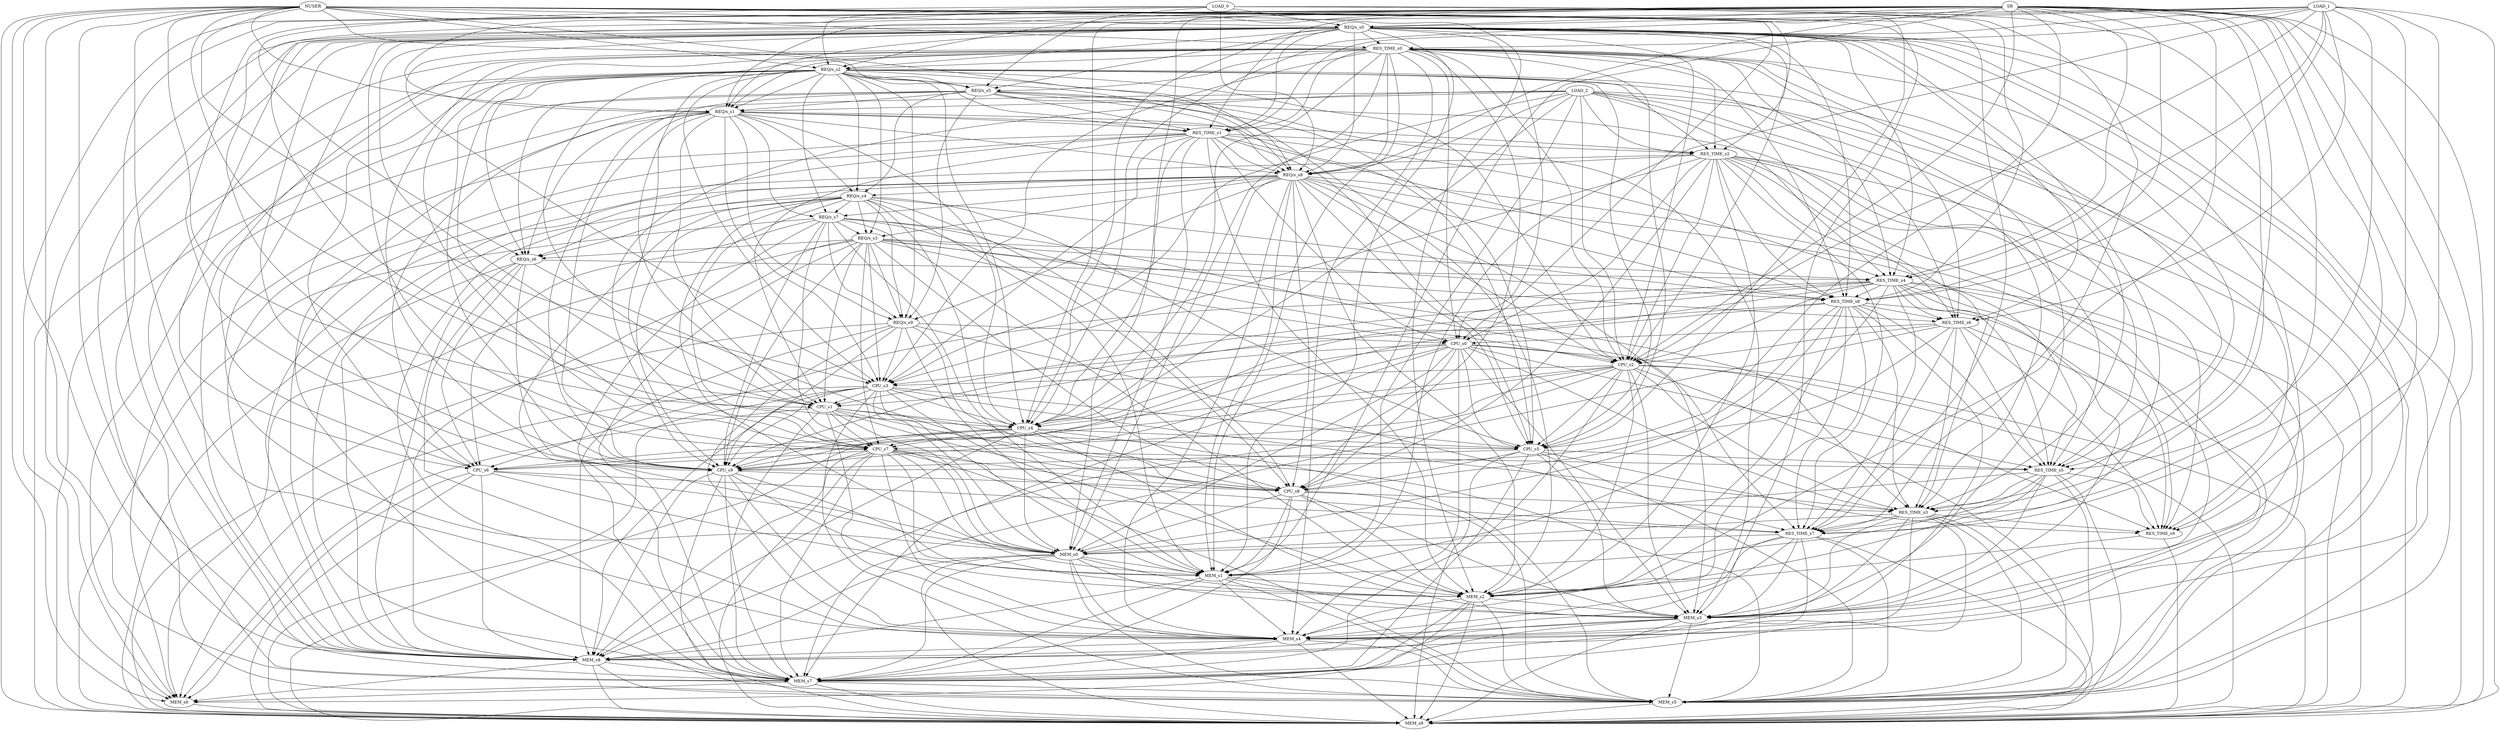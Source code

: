strict digraph "" {
	NUSER -> "REQ/s_s0";
	NUSER -> RES_TIME_s0;
	NUSER -> CPU_s0;
	NUSER -> "REQ/s_s1";
	NUSER -> CPU_s1;
	NUSER -> "REQ/s_s2";
	NUSER -> CPU_s2;
	NUSER -> MEM_s2;
	NUSER -> CPU_s3;
	NUSER -> MEM_s3;
	NUSER -> CPU_s4;
	NUSER -> MEM_s4;
	NUSER -> "REQ/s_s5";
	NUSER -> CPU_s5;
	NUSER -> MEM_s5;
	NUSER -> MEM_s6;
	NUSER -> RES_TIME_s7;
	NUSER -> MEM_s7;
	NUSER -> "REQ/s_s8";
	NUSER -> MEM_s8;
	NUSER -> MEM_s9;
	LOAD_0 -> "REQ/s_s0";
	LOAD_0 -> "REQ/s_s1";
	LOAD_0 -> "REQ/s_s2";
	LOAD_0 -> RES_TIME_s3;
	LOAD_0 -> "REQ/s_s5";
	LOAD_0 -> "REQ/s_s6";
	LOAD_0 -> RES_TIME_s7;
	LOAD_0 -> "REQ/s_s8";
	LOAD_0 -> RES_TIME_s8;
	LOAD_1 -> "REQ/s_s0";
	LOAD_1 -> RES_TIME_s0;
	LOAD_1 -> RES_TIME_s1;
	LOAD_1 -> CPU_s1;
	LOAD_1 -> MEM_s1;
	LOAD_1 -> CPU_s2;
	LOAD_1 -> RES_TIME_s4;
	LOAD_1 -> CPU_s4;
	LOAD_1 -> RES_TIME_s5;
	LOAD_1 -> RES_TIME_s6;
	LOAD_1 -> RES_TIME_s7;
	LOAD_1 -> RES_TIME_s8;
	LOAD_1 -> RES_TIME_s9;
	LOAD_1 -> MEM_s9;
	LOAD_2 -> "REQ/s_s1";
	LOAD_2 -> MEM_s1;
	LOAD_2 -> RES_TIME_s2;
	LOAD_2 -> CPU_s2;
	LOAD_2 -> RES_TIME_s3;
	LOAD_2 -> CPU_s3;
	LOAD_2 -> RES_TIME_s4;
	LOAD_2 -> CPU_s4;
	LOAD_2 -> RES_TIME_s5;
	LOAD_2 -> RES_TIME_s6;
	LOAD_2 -> "REQ/s_s8";
	LOAD_2 -> MEM_s8;
	LOAD_2 -> RES_TIME_s9;
	LOAD_2 -> CPU_s9;
	SR -> "REQ/s_s0";
	SR -> MEM_s0;
	SR -> "REQ/s_s1";
	SR -> RES_TIME_s1;
	SR -> MEM_s1;
	SR -> "REQ/s_s2";
	SR -> CPU_s2;
	SR -> MEM_s2;
	SR -> MEM_s3;
	SR -> RES_TIME_s4;
	SR -> CPU_s4;
	SR -> MEM_s4;
	SR -> RES_TIME_s5;
	SR -> CPU_s5;
	SR -> MEM_s5;
	SR -> MEM_s6;
	SR -> RES_TIME_s7;
	SR -> CPU_s7;
	SR -> MEM_s7;
	SR -> "REQ/s_s8";
	SR -> RES_TIME_s8;
	SR -> RES_TIME_s9;
	SR -> CPU_s9;
	SR -> MEM_s9;
	"REQ/s_s0" -> RES_TIME_s0;
	"REQ/s_s0" -> CPU_s0;
	"REQ/s_s0" -> MEM_s0;
	"REQ/s_s0" -> "REQ/s_s1";
	"REQ/s_s0" -> RES_TIME_s1;
	"REQ/s_s0" -> CPU_s1;
	"REQ/s_s0" -> MEM_s1;
	"REQ/s_s0" -> "REQ/s_s2";
	"REQ/s_s0" -> RES_TIME_s2;
	"REQ/s_s0" -> CPU_s2;
	"REQ/s_s0" -> RES_TIME_s3;
	"REQ/s_s0" -> CPU_s3;
	"REQ/s_s0" -> MEM_s3;
	"REQ/s_s0" -> RES_TIME_s4;
	"REQ/s_s0" -> CPU_s4;
	"REQ/s_s0" -> MEM_s4;
	"REQ/s_s0" -> "REQ/s_s5";
	"REQ/s_s0" -> MEM_s5;
	"REQ/s_s0" -> RES_TIME_s6;
	"REQ/s_s0" -> CPU_s6;
	"REQ/s_s0" -> MEM_s6;
	"REQ/s_s0" -> RES_TIME_s7;
	"REQ/s_s0" -> CPU_s7;
	"REQ/s_s0" -> MEM_s7;
	"REQ/s_s0" -> "REQ/s_s8";
	"REQ/s_s0" -> RES_TIME_s8;
	"REQ/s_s0" -> MEM_s8;
	"REQ/s_s0" -> CPU_s9;
	"REQ/s_s0" -> MEM_s9;
	RES_TIME_s0 -> CPU_s0;
	RES_TIME_s0 -> MEM_s0;
	RES_TIME_s0 -> "REQ/s_s1";
	RES_TIME_s0 -> RES_TIME_s1;
	RES_TIME_s0 -> CPU_s1;
	RES_TIME_s0 -> MEM_s1;
	RES_TIME_s0 -> "REQ/s_s2";
	RES_TIME_s0 -> RES_TIME_s2;
	RES_TIME_s0 -> CPU_s2;
	RES_TIME_s0 -> RES_TIME_s3;
	RES_TIME_s0 -> CPU_s3;
	RES_TIME_s0 -> RES_TIME_s4;
	RES_TIME_s0 -> CPU_s4;
	RES_TIME_s0 -> MEM_s4;
	RES_TIME_s0 -> "REQ/s_s5";
	RES_TIME_s0 -> RES_TIME_s5;
	RES_TIME_s0 -> CPU_s5;
	RES_TIME_s0 -> RES_TIME_s6;
	RES_TIME_s0 -> CPU_s6;
	RES_TIME_s0 -> CPU_s7;
	RES_TIME_s0 -> "REQ/s_s8";
	RES_TIME_s0 -> RES_TIME_s8;
	RES_TIME_s0 -> CPU_s8;
	RES_TIME_s0 -> MEM_s8;
	RES_TIME_s0 -> CPU_s9;
	RES_TIME_s0 -> MEM_s9;
	CPU_s0 -> MEM_s0;
	CPU_s0 -> CPU_s1;
	CPU_s0 -> CPU_s2;
	CPU_s0 -> RES_TIME_s3;
	CPU_s0 -> MEM_s3;
	CPU_s0 -> CPU_s4;
	CPU_s0 -> MEM_s4;
	CPU_s0 -> RES_TIME_s5;
	CPU_s0 -> CPU_s5;
	CPU_s0 -> MEM_s7;
	CPU_s0 -> CPU_s8;
	CPU_s0 -> CPU_s9;
	CPU_s0 -> MEM_s9;
	MEM_s0 -> MEM_s1;
	MEM_s0 -> MEM_s2;
	MEM_s0 -> MEM_s3;
	MEM_s0 -> MEM_s4;
	MEM_s0 -> MEM_s5;
	MEM_s0 -> MEM_s7;
	MEM_s0 -> MEM_s8;
	MEM_s0 -> MEM_s9;
	"REQ/s_s1" -> RES_TIME_s1;
	"REQ/s_s1" -> CPU_s1;
	"REQ/s_s1" -> RES_TIME_s2;
	"REQ/s_s1" -> CPU_s3;
	"REQ/s_s1" -> "REQ/s_s4";
	"REQ/s_s1" -> CPU_s4;
	"REQ/s_s1" -> CPU_s5;
	"REQ/s_s1" -> MEM_s5;
	"REQ/s_s1" -> "REQ/s_s6";
	"REQ/s_s1" -> CPU_s6;
	"REQ/s_s1" -> "REQ/s_s7";
	"REQ/s_s1" -> CPU_s7;
	"REQ/s_s1" -> "REQ/s_s8";
	"REQ/s_s1" -> "REQ/s_s9";
	"REQ/s_s1" -> CPU_s9;
	RES_TIME_s1 -> CPU_s0;
	RES_TIME_s1 -> MEM_s0;
	RES_TIME_s1 -> CPU_s1;
	RES_TIME_s1 -> RES_TIME_s2;
	RES_TIME_s1 -> MEM_s2;
	RES_TIME_s1 -> CPU_s3;
	RES_TIME_s1 -> RES_TIME_s4;
	RES_TIME_s1 -> CPU_s4;
	RES_TIME_s1 -> CPU_s5;
	RES_TIME_s1 -> MEM_s6;
	RES_TIME_s1 -> MEM_s7;
	RES_TIME_s1 -> "REQ/s_s8";
	RES_TIME_s1 -> RES_TIME_s8;
	RES_TIME_s1 -> MEM_s8;
	CPU_s1 -> MEM_s0;
	CPU_s1 -> CPU_s4;
	CPU_s1 -> MEM_s4;
	CPU_s1 -> CPU_s5;
	CPU_s1 -> MEM_s5;
	CPU_s1 -> MEM_s6;
	CPU_s1 -> CPU_s7;
	CPU_s1 -> MEM_s7;
	CPU_s1 -> CPU_s8;
	MEM_s1 -> MEM_s2;
	MEM_s1 -> MEM_s3;
	MEM_s1 -> MEM_s4;
	MEM_s1 -> MEM_s5;
	MEM_s1 -> MEM_s7;
	MEM_s1 -> MEM_s8;
	"REQ/s_s2" -> "REQ/s_s1";
	"REQ/s_s2" -> RES_TIME_s1;
	"REQ/s_s2" -> CPU_s1;
	"REQ/s_s2" -> RES_TIME_s2;
	"REQ/s_s2" -> CPU_s2;
	"REQ/s_s2" -> MEM_s2;
	"REQ/s_s2" -> "REQ/s_s3";
	"REQ/s_s2" -> CPU_s3;
	"REQ/s_s2" -> MEM_s3;
	"REQ/s_s2" -> "REQ/s_s4";
	"REQ/s_s2" -> CPU_s4;
	"REQ/s_s2" -> "REQ/s_s5";
	"REQ/s_s2" -> CPU_s5;
	"REQ/s_s2" -> MEM_s5;
	"REQ/s_s2" -> "REQ/s_s6";
	"REQ/s_s2" -> CPU_s6;
	"REQ/s_s2" -> MEM_s6;
	"REQ/s_s2" -> "REQ/s_s7";
	"REQ/s_s2" -> CPU_s7;
	"REQ/s_s2" -> "REQ/s_s8";
	"REQ/s_s2" -> "REQ/s_s9";
	"REQ/s_s2" -> CPU_s9;
	"REQ/s_s2" -> MEM_s9;
	RES_TIME_s2 -> CPU_s0;
	RES_TIME_s2 -> CPU_s2;
	RES_TIME_s2 -> MEM_s2;
	RES_TIME_s2 -> RES_TIME_s3;
	RES_TIME_s2 -> CPU_s3;
	RES_TIME_s2 -> MEM_s3;
	RES_TIME_s2 -> MEM_s5;
	RES_TIME_s2 -> RES_TIME_s6;
	RES_TIME_s2 -> RES_TIME_s7;
	RES_TIME_s2 -> "REQ/s_s8";
	RES_TIME_s2 -> RES_TIME_s8;
	RES_TIME_s2 -> CPU_s8;
	RES_TIME_s2 -> MEM_s8;
	RES_TIME_s2 -> RES_TIME_s9;
	RES_TIME_s2 -> MEM_s9;
	CPU_s2 -> MEM_s2;
	CPU_s2 -> RES_TIME_s3;
	CPU_s2 -> CPU_s3;
	CPU_s2 -> MEM_s3;
	CPU_s2 -> CPU_s4;
	CPU_s2 -> CPU_s5;
	CPU_s2 -> MEM_s5;
	CPU_s2 -> CPU_s6;
	CPU_s2 -> CPU_s7;
	CPU_s2 -> MEM_s7;
	CPU_s2 -> MEM_s8;
	CPU_s2 -> RES_TIME_s9;
	CPU_s2 -> MEM_s9;
	MEM_s2 -> MEM_s3;
	MEM_s2 -> MEM_s4;
	MEM_s2 -> MEM_s5;
	MEM_s2 -> MEM_s6;
	MEM_s2 -> MEM_s7;
	MEM_s2 -> MEM_s9;
	"REQ/s_s3" -> CPU_s0;
	"REQ/s_s3" -> CPU_s1;
	"REQ/s_s3" -> RES_TIME_s3;
	"REQ/s_s3" -> CPU_s3;
	"REQ/s_s3" -> RES_TIME_s4;
	"REQ/s_s3" -> "REQ/s_s6";
	"REQ/s_s3" -> RES_TIME_s6;
	"REQ/s_s3" -> MEM_s6;
	"REQ/s_s3" -> CPU_s7;
	"REQ/s_s3" -> MEM_s7;
	"REQ/s_s3" -> RES_TIME_s8;
	"REQ/s_s3" -> CPU_s8;
	"REQ/s_s3" -> MEM_s8;
	"REQ/s_s3" -> "REQ/s_s9";
	"REQ/s_s3" -> CPU_s9;
	RES_TIME_s3 -> MEM_s0;
	RES_TIME_s3 -> MEM_s3;
	RES_TIME_s3 -> MEM_s4;
	RES_TIME_s3 -> MEM_s5;
	RES_TIME_s3 -> RES_TIME_s7;
	RES_TIME_s3 -> MEM_s7;
	RES_TIME_s3 -> MEM_s8;
	RES_TIME_s3 -> RES_TIME_s9;
	RES_TIME_s3 -> MEM_s9;
	CPU_s3 -> MEM_s0;
	CPU_s3 -> CPU_s1;
	CPU_s3 -> MEM_s1;
	CPU_s3 -> MEM_s2;
	CPU_s3 -> RES_TIME_s3;
	CPU_s3 -> CPU_s4;
	CPU_s3 -> CPU_s5;
	CPU_s3 -> MEM_s5;
	CPU_s3 -> MEM_s6;
	CPU_s3 -> MEM_s8;
	CPU_s3 -> CPU_s9;
	CPU_s3 -> MEM_s9;
	MEM_s3 -> MEM_s4;
	MEM_s3 -> MEM_s5;
	MEM_s3 -> MEM_s7;
	MEM_s3 -> MEM_s8;
	MEM_s3 -> MEM_s9;
	"REQ/s_s4" -> MEM_s0;
	"REQ/s_s4" -> MEM_s1;
	"REQ/s_s4" -> "REQ/s_s3";
	"REQ/s_s4" -> CPU_s4;
	"REQ/s_s4" -> CPU_s5;
	"REQ/s_s4" -> "REQ/s_s6";
	"REQ/s_s4" -> "REQ/s_s7";
	"REQ/s_s4" -> CPU_s7;
	"REQ/s_s4" -> MEM_s7;
	"REQ/s_s4" -> RES_TIME_s8;
	"REQ/s_s4" -> CPU_s8;
	"REQ/s_s4" -> MEM_s8;
	"REQ/s_s4" -> "REQ/s_s9";
	"REQ/s_s4" -> CPU_s9;
	RES_TIME_s4 -> CPU_s1;
	RES_TIME_s4 -> MEM_s1;
	RES_TIME_s4 -> CPU_s2;
	RES_TIME_s4 -> MEM_s3;
	RES_TIME_s4 -> MEM_s4;
	RES_TIME_s4 -> RES_TIME_s5;
	RES_TIME_s4 -> MEM_s5;
	RES_TIME_s4 -> RES_TIME_s6;
	RES_TIME_s4 -> CPU_s6;
	RES_TIME_s4 -> RES_TIME_s7;
	RES_TIME_s4 -> CPU_s7;
	RES_TIME_s4 -> RES_TIME_s8;
	RES_TIME_s4 -> CPU_s9;
	RES_TIME_s4 -> MEM_s9;
	CPU_s4 -> MEM_s0;
	CPU_s4 -> MEM_s3;
	CPU_s4 -> CPU_s5;
	CPU_s4 -> MEM_s5;
	CPU_s4 -> CPU_s6;
	CPU_s4 -> CPU_s7;
	CPU_s4 -> CPU_s8;
	CPU_s4 -> MEM_s8;
	CPU_s4 -> CPU_s9;
	CPU_s4 -> MEM_s9;
	MEM_s4 -> MEM_s5;
	MEM_s4 -> MEM_s7;
	MEM_s4 -> MEM_s8;
	MEM_s4 -> MEM_s9;
	"REQ/s_s5" -> "REQ/s_s1";
	"REQ/s_s5" -> RES_TIME_s1;
	"REQ/s_s5" -> MEM_s3;
	"REQ/s_s5" -> "REQ/s_s4";
	"REQ/s_s5" -> RES_TIME_s5;
	"REQ/s_s5" -> CPU_s5;
	"REQ/s_s5" -> "REQ/s_s6";
	"REQ/s_s5" -> "REQ/s_s8";
	"REQ/s_s5" -> "REQ/s_s9";
	"REQ/s_s5" -> CPU_s9;
	"REQ/s_s5" -> MEM_s9;
	RES_TIME_s5 -> MEM_s0;
	RES_TIME_s5 -> MEM_s1;
	RES_TIME_s5 -> MEM_s2;
	RES_TIME_s5 -> RES_TIME_s3;
	RES_TIME_s5 -> MEM_s3;
	RES_TIME_s5 -> MEM_s5;
	RES_TIME_s5 -> RES_TIME_s9;
	RES_TIME_s5 -> MEM_s9;
	CPU_s5 -> MEM_s3;
	CPU_s5 -> RES_TIME_s5;
	CPU_s5 -> MEM_s5;
	CPU_s5 -> MEM_s7;
	CPU_s5 -> CPU_s8;
	CPU_s5 -> RES_TIME_s9;
	CPU_s5 -> CPU_s9;
	CPU_s5 -> MEM_s9;
	MEM_s5 -> MEM_s9;
	"REQ/s_s6" -> MEM_s0;
	"REQ/s_s6" -> RES_TIME_s4;
	"REQ/s_s6" -> MEM_s4;
	"REQ/s_s6" -> CPU_s6;
	"REQ/s_s6" -> CPU_s8;
	"REQ/s_s6" -> MEM_s8;
	"REQ/s_s6" -> MEM_s9;
	RES_TIME_s6 -> CPU_s0;
	RES_TIME_s6 -> CPU_s2;
	RES_TIME_s6 -> RES_TIME_s3;
	RES_TIME_s6 -> RES_TIME_s5;
	RES_TIME_s6 -> MEM_s5;
	RES_TIME_s6 -> RES_TIME_s7;
	RES_TIME_s6 -> MEM_s7;
	RES_TIME_s6 -> RES_TIME_s9;
	RES_TIME_s6 -> CPU_s9;
	CPU_s6 -> MEM_s0;
	CPU_s6 -> MEM_s1;
	CPU_s6 -> MEM_s6;
	CPU_s6 -> RES_TIME_s7;
	CPU_s6 -> MEM_s8;
	CPU_s6 -> MEM_s9;
	MEM_s6 -> MEM_s9;
	"REQ/s_s7" -> MEM_s1;
	"REQ/s_s7" -> CPU_s2;
	"REQ/s_s7" -> MEM_s2;
	"REQ/s_s7" -> "REQ/s_s3";
	"REQ/s_s7" -> CPU_s6;
	"REQ/s_s7" -> RES_TIME_s7;
	"REQ/s_s7" -> CPU_s7;
	"REQ/s_s7" -> MEM_s7;
	"REQ/s_s7" -> CPU_s8;
	"REQ/s_s7" -> "REQ/s_s9";
	"REQ/s_s7" -> CPU_s9;
	"REQ/s_s7" -> MEM_s9;
	RES_TIME_s7 -> MEM_s0;
	RES_TIME_s7 -> MEM_s2;
	RES_TIME_s7 -> MEM_s3;
	RES_TIME_s7 -> MEM_s4;
	RES_TIME_s7 -> MEM_s5;
	RES_TIME_s7 -> MEM_s7;
	RES_TIME_s7 -> MEM_s8;
	RES_TIME_s7 -> MEM_s9;
	CPU_s7 -> MEM_s0;
	CPU_s7 -> MEM_s1;
	CPU_s7 -> MEM_s2;
	CPU_s7 -> MEM_s4;
	CPU_s7 -> RES_TIME_s5;
	CPU_s7 -> MEM_s5;
	CPU_s7 -> CPU_s6;
	CPU_s7 -> RES_TIME_s7;
	CPU_s7 -> MEM_s7;
	CPU_s7 -> CPU_s8;
	CPU_s7 -> MEM_s8;
	CPU_s7 -> CPU_s9;
	CPU_s7 -> MEM_s9;
	MEM_s7 -> MEM_s5;
	MEM_s7 -> MEM_s6;
	MEM_s7 -> MEM_s9;
	"REQ/s_s8" -> MEM_s1;
	"REQ/s_s8" -> CPU_s2;
	"REQ/s_s8" -> MEM_s2;
	"REQ/s_s8" -> "REQ/s_s3";
	"REQ/s_s8" -> MEM_s3;
	"REQ/s_s8" -> "REQ/s_s4";
	"REQ/s_s8" -> CPU_s4;
	"REQ/s_s8" -> MEM_s4;
	"REQ/s_s8" -> RES_TIME_s5;
	"REQ/s_s8" -> CPU_s5;
	"REQ/s_s8" -> "REQ/s_s6";
	"REQ/s_s8" -> "REQ/s_s7";
	"REQ/s_s8" -> MEM_s7;
	"REQ/s_s8" -> RES_TIME_s8;
	"REQ/s_s8" -> CPU_s8;
	"REQ/s_s8" -> MEM_s8;
	"REQ/s_s8" -> "REQ/s_s9";
	"REQ/s_s8" -> RES_TIME_s9;
	RES_TIME_s8 -> MEM_s0;
	RES_TIME_s8 -> MEM_s2;
	RES_TIME_s8 -> RES_TIME_s3;
	RES_TIME_s8 -> CPU_s3;
	RES_TIME_s8 -> MEM_s3;
	RES_TIME_s8 -> MEM_s4;
	RES_TIME_s8 -> RES_TIME_s5;
	RES_TIME_s8 -> RES_TIME_s6;
	RES_TIME_s8 -> RES_TIME_s7;
	RES_TIME_s8 -> CPU_s8;
	RES_TIME_s8 -> RES_TIME_s9;
	RES_TIME_s8 -> CPU_s9;
	CPU_s8 -> MEM_s0;
	CPU_s8 -> MEM_s1;
	CPU_s8 -> MEM_s2;
	CPU_s8 -> RES_TIME_s3;
	CPU_s8 -> MEM_s3;
	CPU_s8 -> MEM_s5;
	CPU_s8 -> MEM_s7;
	MEM_s8 -> MEM_s5;
	MEM_s8 -> MEM_s6;
	MEM_s8 -> MEM_s7;
	MEM_s8 -> MEM_s9;
	"REQ/s_s9" -> CPU_s0;
	"REQ/s_s9" -> MEM_s1;
	"REQ/s_s9" -> CPU_s3;
	"REQ/s_s9" -> MEM_s4;
	"REQ/s_s9" -> RES_TIME_s7;
	"REQ/s_s9" -> CPU_s8;
	"REQ/s_s9" -> MEM_s8;
	"REQ/s_s9" -> CPU_s9;
	"REQ/s_s9" -> MEM_s9;
	RES_TIME_s9 -> MEM_s2;
	RES_TIME_s9 -> MEM_s9;
	CPU_s9 -> MEM_s1;
	CPU_s9 -> MEM_s2;
	CPU_s9 -> MEM_s4;
	CPU_s9 -> MEM_s7;
	CPU_s9 -> CPU_s8;
	CPU_s9 -> MEM_s8;
	CPU_s9 -> MEM_s9;
}
